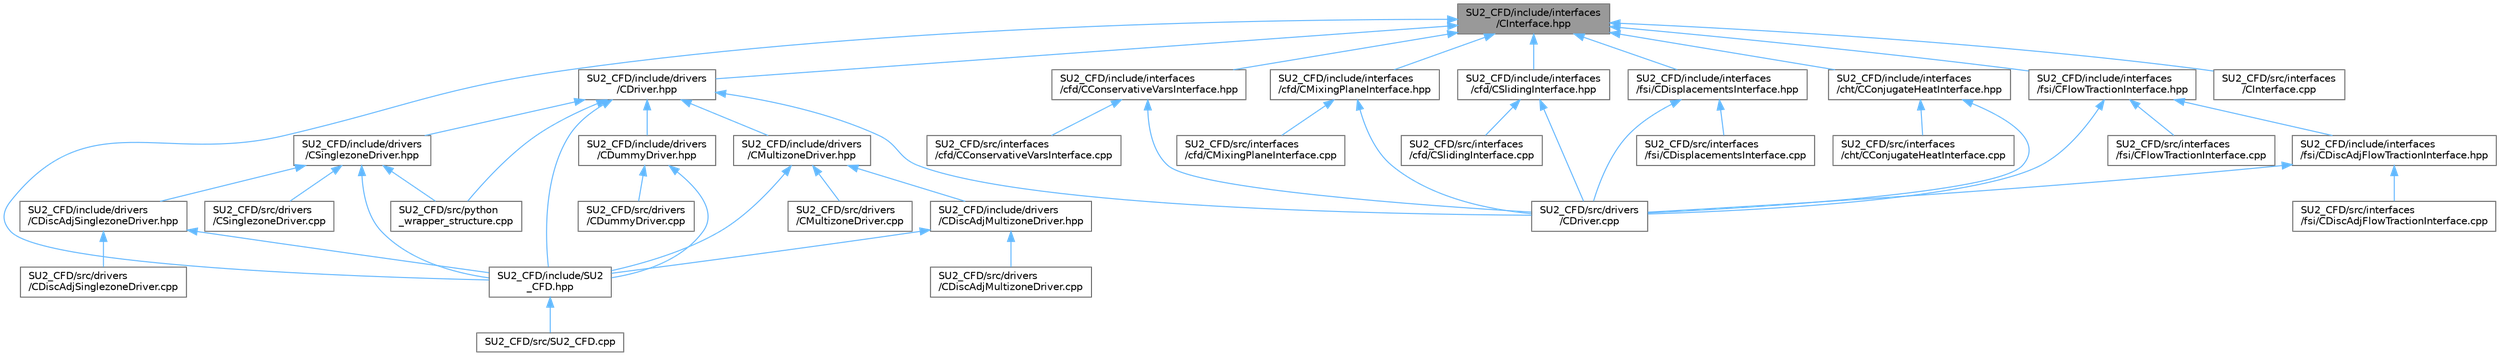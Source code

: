 digraph "SU2_CFD/include/interfaces/CInterface.hpp"
{
 // LATEX_PDF_SIZE
  bgcolor="transparent";
  edge [fontname=Helvetica,fontsize=10,labelfontname=Helvetica,labelfontsize=10];
  node [fontname=Helvetica,fontsize=10,shape=box,height=0.2,width=0.4];
  Node1 [id="Node000001",label="SU2_CFD/include/interfaces\l/CInterface.hpp",height=0.2,width=0.4,color="gray40", fillcolor="grey60", style="filled", fontcolor="black",tooltip="Declarations and inlines of the transfer structure. The subroutines and functions are in the physics ..."];
  Node1 -> Node2 [id="edge1_Node000001_Node000002",dir="back",color="steelblue1",style="solid",tooltip=" "];
  Node2 [id="Node000002",label="SU2_CFD/include/SU2\l_CFD.hpp",height=0.2,width=0.4,color="grey40", fillcolor="white", style="filled",URL="$SU2__CFD_8hpp.html",tooltip="Headers of the main subroutines of the code SU2_CFD. The subroutines and functions are in the SU2_CFD..."];
  Node2 -> Node3 [id="edge2_Node000002_Node000003",dir="back",color="steelblue1",style="solid",tooltip=" "];
  Node3 [id="Node000003",label="SU2_CFD/src/SU2_CFD.cpp",height=0.2,width=0.4,color="grey40", fillcolor="white", style="filled",URL="$SU2__CFD_8cpp.html",tooltip="Main file of the SU2 Computational Fluid Dynamics code."];
  Node1 -> Node4 [id="edge3_Node000001_Node000004",dir="back",color="steelblue1",style="solid",tooltip=" "];
  Node4 [id="Node000004",label="SU2_CFD/include/drivers\l/CDriver.hpp",height=0.2,width=0.4,color="grey40", fillcolor="white", style="filled",URL="$CDriver_8hpp.html",tooltip="Headers of the main subroutines for driving single or multi-zone problems. The subroutines and functi..."];
  Node4 -> Node2 [id="edge4_Node000004_Node000002",dir="back",color="steelblue1",style="solid",tooltip=" "];
  Node4 -> Node5 [id="edge5_Node000004_Node000005",dir="back",color="steelblue1",style="solid",tooltip=" "];
  Node5 [id="Node000005",label="SU2_CFD/include/drivers\l/CDummyDriver.hpp",height=0.2,width=0.4,color="grey40", fillcolor="white", style="filled",URL="$CDummyDriver_8hpp.html",tooltip="Headers of the main subroutines for driving single or multi-zone problems. The subroutines and functi..."];
  Node5 -> Node2 [id="edge6_Node000005_Node000002",dir="back",color="steelblue1",style="solid",tooltip=" "];
  Node5 -> Node6 [id="edge7_Node000005_Node000006",dir="back",color="steelblue1",style="solid",tooltip=" "];
  Node6 [id="Node000006",label="SU2_CFD/src/drivers\l/CDummyDriver.cpp",height=0.2,width=0.4,color="grey40", fillcolor="white", style="filled",URL="$CDummyDriver_8cpp.html",tooltip="Dummy driver class for running the preprocessing without geometry preprocessing."];
  Node4 -> Node7 [id="edge8_Node000004_Node000007",dir="back",color="steelblue1",style="solid",tooltip=" "];
  Node7 [id="Node000007",label="SU2_CFD/include/drivers\l/CMultizoneDriver.hpp",height=0.2,width=0.4,color="grey40", fillcolor="white", style="filled",URL="$CMultizoneDriver_8hpp.html",tooltip="Headers of the main subroutines for driving single or multi-zone problems. The subroutines and functi..."];
  Node7 -> Node2 [id="edge9_Node000007_Node000002",dir="back",color="steelblue1",style="solid",tooltip=" "];
  Node7 -> Node8 [id="edge10_Node000007_Node000008",dir="back",color="steelblue1",style="solid",tooltip=" "];
  Node8 [id="Node000008",label="SU2_CFD/include/drivers\l/CDiscAdjMultizoneDriver.hpp",height=0.2,width=0.4,color="grey40", fillcolor="white", style="filled",URL="$CDiscAdjMultizoneDriver_8hpp.html",tooltip=" "];
  Node8 -> Node2 [id="edge11_Node000008_Node000002",dir="back",color="steelblue1",style="solid",tooltip=" "];
  Node8 -> Node9 [id="edge12_Node000008_Node000009",dir="back",color="steelblue1",style="solid",tooltip=" "];
  Node9 [id="Node000009",label="SU2_CFD/src/drivers\l/CDiscAdjMultizoneDriver.cpp",height=0.2,width=0.4,color="grey40", fillcolor="white", style="filled",URL="$CDiscAdjMultizoneDriver_8cpp.html",tooltip="The main subroutines for driving adjoint multi-zone problems."];
  Node7 -> Node10 [id="edge13_Node000007_Node000010",dir="back",color="steelblue1",style="solid",tooltip=" "];
  Node10 [id="Node000010",label="SU2_CFD/src/drivers\l/CMultizoneDriver.cpp",height=0.2,width=0.4,color="grey40", fillcolor="white", style="filled",URL="$CMultizoneDriver_8cpp.html",tooltip=" "];
  Node4 -> Node11 [id="edge14_Node000004_Node000011",dir="back",color="steelblue1",style="solid",tooltip=" "];
  Node11 [id="Node000011",label="SU2_CFD/include/drivers\l/CSinglezoneDriver.hpp",height=0.2,width=0.4,color="grey40", fillcolor="white", style="filled",URL="$CSinglezoneDriver_8hpp.html",tooltip="Headers of the main subroutines for driving single or multi-zone problems. The subroutines and functi..."];
  Node11 -> Node2 [id="edge15_Node000011_Node000002",dir="back",color="steelblue1",style="solid",tooltip=" "];
  Node11 -> Node12 [id="edge16_Node000011_Node000012",dir="back",color="steelblue1",style="solid",tooltip=" "];
  Node12 [id="Node000012",label="SU2_CFD/include/drivers\l/CDiscAdjSinglezoneDriver.hpp",height=0.2,width=0.4,color="grey40", fillcolor="white", style="filled",URL="$CDiscAdjSinglezoneDriver_8hpp.html",tooltip="Headers of the main subroutines for driving single or multi-zone problems. The subroutines and functi..."];
  Node12 -> Node2 [id="edge17_Node000012_Node000002",dir="back",color="steelblue1",style="solid",tooltip=" "];
  Node12 -> Node13 [id="edge18_Node000012_Node000013",dir="back",color="steelblue1",style="solid",tooltip=" "];
  Node13 [id="Node000013",label="SU2_CFD/src/drivers\l/CDiscAdjSinglezoneDriver.cpp",height=0.2,width=0.4,color="grey40", fillcolor="white", style="filled",URL="$CDiscAdjSinglezoneDriver_8cpp.html",tooltip=" "];
  Node11 -> Node14 [id="edge19_Node000011_Node000014",dir="back",color="steelblue1",style="solid",tooltip=" "];
  Node14 [id="Node000014",label="SU2_CFD/src/drivers\l/CSinglezoneDriver.cpp",height=0.2,width=0.4,color="grey40", fillcolor="white", style="filled",URL="$CSinglezoneDriver_8cpp.html",tooltip=" "];
  Node11 -> Node15 [id="edge20_Node000011_Node000015",dir="back",color="steelblue1",style="solid",tooltip=" "];
  Node15 [id="Node000015",label="SU2_CFD/src/python\l_wrapper_structure.cpp",height=0.2,width=0.4,color="grey40", fillcolor="white", style="filled",URL="$python__wrapper__structure_8cpp.html",tooltip="Driver subroutines that are used by the Python wrapper. Those routines are usually called from an ext..."];
  Node4 -> Node16 [id="edge21_Node000004_Node000016",dir="back",color="steelblue1",style="solid",tooltip=" "];
  Node16 [id="Node000016",label="SU2_CFD/src/drivers\l/CDriver.cpp",height=0.2,width=0.4,color="grey40", fillcolor="white", style="filled",URL="$CDriver_8cpp.html",tooltip="The main subroutines for driving single or multi-zone problems."];
  Node4 -> Node15 [id="edge22_Node000004_Node000015",dir="back",color="steelblue1",style="solid",tooltip=" "];
  Node1 -> Node17 [id="edge23_Node000001_Node000017",dir="back",color="steelblue1",style="solid",tooltip=" "];
  Node17 [id="Node000017",label="SU2_CFD/include/interfaces\l/cfd/CConservativeVarsInterface.hpp",height=0.2,width=0.4,color="grey40", fillcolor="white", style="filled",URL="$CConservativeVarsInterface_8hpp.html",tooltip="Declaration and inlines of the class to transfer conservative variables from a generic zone into anot..."];
  Node17 -> Node16 [id="edge24_Node000017_Node000016",dir="back",color="steelblue1",style="solid",tooltip=" "];
  Node17 -> Node18 [id="edge25_Node000017_Node000018",dir="back",color="steelblue1",style="solid",tooltip=" "];
  Node18 [id="Node000018",label="SU2_CFD/src/interfaces\l/cfd/CConservativeVarsInterface.cpp",height=0.2,width=0.4,color="grey40", fillcolor="white", style="filled",URL="$CConservativeVarsInterface_8cpp.html",tooltip="Declaration and inlines of the class to transfer conservative variables from a generic zone into anot..."];
  Node1 -> Node19 [id="edge26_Node000001_Node000019",dir="back",color="steelblue1",style="solid",tooltip=" "];
  Node19 [id="Node000019",label="SU2_CFD/include/interfaces\l/cfd/CMixingPlaneInterface.hpp",height=0.2,width=0.4,color="grey40", fillcolor="white", style="filled",URL="$CMixingPlaneInterface_8hpp.html",tooltip=" "];
  Node19 -> Node16 [id="edge27_Node000019_Node000016",dir="back",color="steelblue1",style="solid",tooltip=" "];
  Node19 -> Node20 [id="edge28_Node000019_Node000020",dir="back",color="steelblue1",style="solid",tooltip=" "];
  Node20 [id="Node000020",label="SU2_CFD/src/interfaces\l/cfd/CMixingPlaneInterface.cpp",height=0.2,width=0.4,color="grey40", fillcolor="white", style="filled",URL="$CMixingPlaneInterface_8cpp.html",tooltip="Declaration and inlines of the class to transfer average variables needed for MixingPlane computation..."];
  Node1 -> Node21 [id="edge29_Node000001_Node000021",dir="back",color="steelblue1",style="solid",tooltip=" "];
  Node21 [id="Node000021",label="SU2_CFD/include/interfaces\l/cfd/CSlidingInterface.hpp",height=0.2,width=0.4,color="grey40", fillcolor="white", style="filled",URL="$CSlidingInterface_8hpp.html",tooltip="Declaration and inlines of the class to transfer conservative variables from a generic zone into anot..."];
  Node21 -> Node16 [id="edge30_Node000021_Node000016",dir="back",color="steelblue1",style="solid",tooltip=" "];
  Node21 -> Node22 [id="edge31_Node000021_Node000022",dir="back",color="steelblue1",style="solid",tooltip=" "];
  Node22 [id="Node000022",label="SU2_CFD/src/interfaces\l/cfd/CSlidingInterface.cpp",height=0.2,width=0.4,color="grey40", fillcolor="white", style="filled",URL="$CSlidingInterface_8cpp.html",tooltip="Declaration and inlines of the class to transfer conservative variables from a generic zone into anot..."];
  Node1 -> Node23 [id="edge32_Node000001_Node000023",dir="back",color="steelblue1",style="solid",tooltip=" "];
  Node23 [id="Node000023",label="SU2_CFD/include/interfaces\l/cht/CConjugateHeatInterface.hpp",height=0.2,width=0.4,color="grey40", fillcolor="white", style="filled",URL="$CConjugateHeatInterface_8hpp.html",tooltip="Declaration and inlines of the class to transfer temperature and heatflux density for conjugate heat ..."];
  Node23 -> Node16 [id="edge33_Node000023_Node000016",dir="back",color="steelblue1",style="solid",tooltip=" "];
  Node23 -> Node24 [id="edge34_Node000023_Node000024",dir="back",color="steelblue1",style="solid",tooltip=" "];
  Node24 [id="Node000024",label="SU2_CFD/src/interfaces\l/cht/CConjugateHeatInterface.cpp",height=0.2,width=0.4,color="grey40", fillcolor="white", style="filled",URL="$CConjugateHeatInterface_8cpp.html",tooltip="Declaration and inlines of the class to transfer temperature and heatflux density for conjugate heat ..."];
  Node1 -> Node25 [id="edge35_Node000001_Node000025",dir="back",color="steelblue1",style="solid",tooltip=" "];
  Node25 [id="Node000025",label="SU2_CFD/include/interfaces\l/fsi/CDisplacementsInterface.hpp",height=0.2,width=0.4,color="grey40", fillcolor="white", style="filled",URL="$CDisplacementsInterface_8hpp.html",tooltip="Declaration and inlines of the class to transfer boundary displacements from a structural zone into a..."];
  Node25 -> Node16 [id="edge36_Node000025_Node000016",dir="back",color="steelblue1",style="solid",tooltip=" "];
  Node25 -> Node26 [id="edge37_Node000025_Node000026",dir="back",color="steelblue1",style="solid",tooltip=" "];
  Node26 [id="Node000026",label="SU2_CFD/src/interfaces\l/fsi/CDisplacementsInterface.cpp",height=0.2,width=0.4,color="grey40", fillcolor="white", style="filled",URL="$CDisplacementsInterface_8cpp.html",tooltip="Main subroutines for transferring boundary displacements."];
  Node1 -> Node27 [id="edge38_Node000001_Node000027",dir="back",color="steelblue1",style="solid",tooltip=" "];
  Node27 [id="Node000027",label="SU2_CFD/include/interfaces\l/fsi/CFlowTractionInterface.hpp",height=0.2,width=0.4,color="grey40", fillcolor="white", style="filled",URL="$CFlowTractionInterface_8hpp.html",tooltip="Declaration and inlines of the class to transfer flow tractions from a fluid zone into a structural z..."];
  Node27 -> Node28 [id="edge39_Node000027_Node000028",dir="back",color="steelblue1",style="solid",tooltip=" "];
  Node28 [id="Node000028",label="SU2_CFD/include/interfaces\l/fsi/CDiscAdjFlowTractionInterface.hpp",height=0.2,width=0.4,color="grey40", fillcolor="white", style="filled",URL="$CDiscAdjFlowTractionInterface_8hpp.html",tooltip="Declaration and inlines of the class to transfer flow tractions from a fluid zone into a structural z..."];
  Node28 -> Node16 [id="edge40_Node000028_Node000016",dir="back",color="steelblue1",style="solid",tooltip=" "];
  Node28 -> Node29 [id="edge41_Node000028_Node000029",dir="back",color="steelblue1",style="solid",tooltip=" "];
  Node29 [id="Node000029",label="SU2_CFD/src/interfaces\l/fsi/CDiscAdjFlowTractionInterface.cpp",height=0.2,width=0.4,color="grey40", fillcolor="white", style="filled",URL="$CDiscAdjFlowTractionInterface_8cpp.html",tooltip="Declaration and inlines of the class to transfer flow tractions from a fluid zone into a structural z..."];
  Node27 -> Node16 [id="edge42_Node000027_Node000016",dir="back",color="steelblue1",style="solid",tooltip=" "];
  Node27 -> Node30 [id="edge43_Node000027_Node000030",dir="back",color="steelblue1",style="solid",tooltip=" "];
  Node30 [id="Node000030",label="SU2_CFD/src/interfaces\l/fsi/CFlowTractionInterface.cpp",height=0.2,width=0.4,color="grey40", fillcolor="white", style="filled",URL="$CFlowTractionInterface_8cpp.html",tooltip="Declaration and inlines of the class to transfer flow tractions from a fluid zone into a structural z..."];
  Node1 -> Node31 [id="edge44_Node000001_Node000031",dir="back",color="steelblue1",style="solid",tooltip=" "];
  Node31 [id="Node000031",label="SU2_CFD/src/interfaces\l/CInterface.cpp",height=0.2,width=0.4,color="grey40", fillcolor="white", style="filled",URL="$CInterface_8cpp.html",tooltip="Main subroutines for MPI transfer of information between zones."];
}
